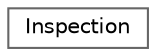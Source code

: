 digraph "Graphical Class Hierarchy"
{
 // LATEX_PDF_SIZE
  bgcolor="transparent";
  edge [fontname=Helvetica,fontsize=10,labelfontname=Helvetica,labelfontsize=10];
  node [fontname=Helvetica,fontsize=10,shape=box,height=0.2,width=0.4];
  rankdir="LR";
  Node0 [id="Node000000",label="Inspection",height=0.2,width=0.4,color="grey40", fillcolor="white", style="filled",URL="$d1/d24/classInspection.html",tooltip=" "];
}
